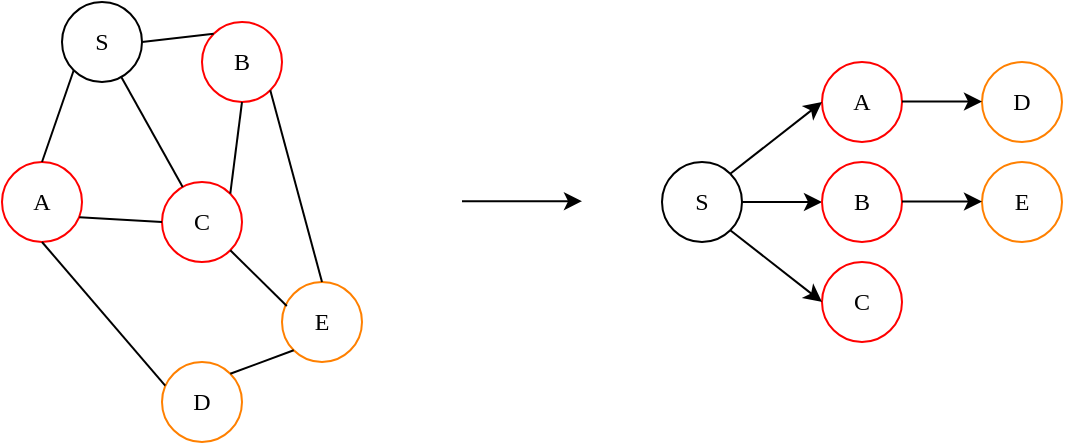 <mxfile version="26.2.14">
  <diagram name="Page-1" id="eJc1kFHhdNzkMqx-LMUR">
    <mxGraphModel dx="541" dy="327" grid="1" gridSize="10" guides="1" tooltips="1" connect="1" arrows="1" fold="1" page="1" pageScale="1" pageWidth="850" pageHeight="1100" math="0" shadow="0">
      <root>
        <mxCell id="0" />
        <mxCell id="1" parent="0" />
        <mxCell id="DcYyKn9MSqfEjiJO_MlC-43" value="S" style="ellipse;whiteSpace=wrap;html=1;aspect=fixed;fontFamily=Modern;fontSource=https%3A%2F%2Fsourceforge.net%2Fprojects%2Fcm-unicode%2F;" parent="1" vertex="1">
          <mxGeometry x="110" y="160" width="40" height="40" as="geometry" />
        </mxCell>
        <mxCell id="DcYyKn9MSqfEjiJO_MlC-44" value="A" style="ellipse;whiteSpace=wrap;html=1;aspect=fixed;fontFamily=Modern;fontSource=https%3A%2F%2Fsourceforge.net%2Fprojects%2Fcm-unicode%2F;strokeColor=light-dark(#FF0000,#A31621);" parent="1" vertex="1">
          <mxGeometry x="80" y="240" width="40" height="40" as="geometry" />
        </mxCell>
        <mxCell id="DcYyKn9MSqfEjiJO_MlC-45" value="B" style="ellipse;whiteSpace=wrap;html=1;aspect=fixed;fontFamily=Modern;fontSource=https%3A%2F%2Fsourceforge.net%2Fprojects%2Fcm-unicode%2F;strokeColor=light-dark(#FF0000,#A31621);" parent="1" vertex="1">
          <mxGeometry x="180" y="170" width="40" height="40" as="geometry" />
        </mxCell>
        <mxCell id="DcYyKn9MSqfEjiJO_MlC-48" value="C" style="ellipse;whiteSpace=wrap;html=1;aspect=fixed;fontFamily=Modern;fontSource=https%3A%2F%2Fsourceforge.net%2Fprojects%2Fcm-unicode%2F;strokeColor=light-dark(#FF0000,#A31621);" parent="1" vertex="1">
          <mxGeometry x="160" y="250" width="40" height="40" as="geometry" />
        </mxCell>
        <mxCell id="DcYyKn9MSqfEjiJO_MlC-50" value="" style="endArrow=none;html=1;rounded=0;entryX=1;entryY=0.5;entryDx=0;entryDy=0;exitX=0;exitY=0;exitDx=0;exitDy=0;fontFamily=Modern;fontSource=https%3A%2F%2Fsourceforge.net%2Fprojects%2Fcm-unicode%2F;" parent="1" source="DcYyKn9MSqfEjiJO_MlC-45" target="DcYyKn9MSqfEjiJO_MlC-43" edge="1">
          <mxGeometry width="50" height="50" relative="1" as="geometry">
            <mxPoint x="110" y="270" as="sourcePoint" />
            <mxPoint x="127" y="202" as="targetPoint" />
          </mxGeometry>
        </mxCell>
        <mxCell id="DcYyKn9MSqfEjiJO_MlC-51" value="" style="endArrow=none;html=1;rounded=0;entryX=0.5;entryY=0;entryDx=0;entryDy=0;exitX=0;exitY=1;exitDx=0;exitDy=0;fontFamily=Modern;fontSource=https%3A%2F%2Fsourceforge.net%2Fprojects%2Fcm-unicode%2F;" parent="1" source="DcYyKn9MSqfEjiJO_MlC-43" target="DcYyKn9MSqfEjiJO_MlC-44" edge="1">
          <mxGeometry width="50" height="50" relative="1" as="geometry">
            <mxPoint x="160" y="226" as="sourcePoint" />
            <mxPoint x="84" y="220" as="targetPoint" />
          </mxGeometry>
        </mxCell>
        <mxCell id="DcYyKn9MSqfEjiJO_MlC-52" value="" style="endArrow=none;html=1;rounded=0;entryX=0.738;entryY=0.932;entryDx=0;entryDy=0;entryPerimeter=0;fontFamily=Modern;fontSource=https%3A%2F%2Fsourceforge.net%2Fprojects%2Fcm-unicode%2F;" parent="1" source="DcYyKn9MSqfEjiJO_MlC-48" target="DcYyKn9MSqfEjiJO_MlC-43" edge="1">
          <mxGeometry width="50" height="50" relative="1" as="geometry">
            <mxPoint x="130" y="280" as="sourcePoint" />
            <mxPoint x="180" y="230" as="targetPoint" />
          </mxGeometry>
        </mxCell>
        <mxCell id="DcYyKn9MSqfEjiJO_MlC-53" value="" style="endArrow=none;html=1;rounded=0;entryX=0;entryY=0.5;entryDx=0;entryDy=0;exitX=0.967;exitY=0.691;exitDx=0;exitDy=0;fontFamily=Modern;fontSource=https%3A%2F%2Fsourceforge.net%2Fprojects%2Fcm-unicode%2F;exitPerimeter=0;" parent="1" source="DcYyKn9MSqfEjiJO_MlC-44" target="DcYyKn9MSqfEjiJO_MlC-48" edge="1">
          <mxGeometry width="50" height="50" relative="1" as="geometry">
            <mxPoint x="90" y="260" as="sourcePoint" />
            <mxPoint x="140" y="210" as="targetPoint" />
          </mxGeometry>
        </mxCell>
        <mxCell id="DcYyKn9MSqfEjiJO_MlC-54" value="" style="endArrow=none;html=1;rounded=0;exitX=1;exitY=0;exitDx=0;exitDy=0;entryX=0.5;entryY=1;entryDx=0;entryDy=0;fontFamily=Modern;fontSource=https%3A%2F%2Fsourceforge.net%2Fprojects%2Fcm-unicode%2F;" parent="1" source="DcYyKn9MSqfEjiJO_MlC-48" target="DcYyKn9MSqfEjiJO_MlC-45" edge="1">
          <mxGeometry width="50" height="50" relative="1" as="geometry">
            <mxPoint x="210" y="280" as="sourcePoint" />
            <mxPoint x="260" y="230" as="targetPoint" />
          </mxGeometry>
        </mxCell>
        <mxCell id="DcYyKn9MSqfEjiJO_MlC-55" value="D" style="ellipse;whiteSpace=wrap;html=1;aspect=fixed;fontFamily=Modern;fontSource=https%3A%2F%2Fsourceforge.net%2Fprojects%2Fcm-unicode%2F;strokeColor=light-dark(#FF8000,#4E8098);" parent="1" vertex="1">
          <mxGeometry x="160" y="340" width="40" height="40" as="geometry" />
        </mxCell>
        <mxCell id="DcYyKn9MSqfEjiJO_MlC-57" value="" style="endArrow=none;html=1;rounded=0;exitX=0.5;exitY=1;exitDx=0;exitDy=0;entryX=0.04;entryY=0.295;entryDx=0;entryDy=0;entryPerimeter=0;fontFamily=Modern;fontSource=https%3A%2F%2Fsourceforge.net%2Fprojects%2Fcm-unicode%2F;" parent="1" source="DcYyKn9MSqfEjiJO_MlC-44" target="DcYyKn9MSqfEjiJO_MlC-55" edge="1">
          <mxGeometry width="50" height="50" relative="1" as="geometry">
            <mxPoint x="120" y="340" as="sourcePoint" />
            <mxPoint x="170" y="290" as="targetPoint" />
          </mxGeometry>
        </mxCell>
        <mxCell id="DcYyKn9MSqfEjiJO_MlC-58" value="E" style="ellipse;whiteSpace=wrap;html=1;aspect=fixed;fontFamily=Modern;fontSource=https%3A%2F%2Fsourceforge.net%2Fprojects%2Fcm-unicode%2F;strokeColor=light-dark(#FF8000,#4E8098);" parent="1" vertex="1">
          <mxGeometry x="220" y="300" width="40" height="40" as="geometry" />
        </mxCell>
        <mxCell id="DcYyKn9MSqfEjiJO_MlC-59" value="" style="endArrow=none;html=1;rounded=0;exitX=1;exitY=1;exitDx=0;exitDy=0;entryX=0.5;entryY=0;entryDx=0;entryDy=0;fontFamily=Modern;fontSource=https%3A%2F%2Fsourceforge.net%2Fprojects%2Fcm-unicode%2F;" parent="1" source="DcYyKn9MSqfEjiJO_MlC-45" target="DcYyKn9MSqfEjiJO_MlC-58" edge="1">
          <mxGeometry width="50" height="50" relative="1" as="geometry">
            <mxPoint x="230" y="220" as="sourcePoint" />
            <mxPoint x="332" y="322" as="targetPoint" />
          </mxGeometry>
        </mxCell>
        <mxCell id="DcYyKn9MSqfEjiJO_MlC-60" value="" style="endArrow=none;html=1;rounded=0;exitX=0;exitY=1;exitDx=0;exitDy=0;entryX=1;entryY=0;entryDx=0;entryDy=0;fontFamily=Modern;fontSource=https%3A%2F%2Fsourceforge.net%2Fprojects%2Fcm-unicode%2F;" parent="1" source="DcYyKn9MSqfEjiJO_MlC-58" target="DcYyKn9MSqfEjiJO_MlC-55" edge="1">
          <mxGeometry width="50" height="50" relative="1" as="geometry">
            <mxPoint x="224" y="214" as="sourcePoint" />
            <mxPoint x="270" y="320" as="targetPoint" />
          </mxGeometry>
        </mxCell>
        <mxCell id="DcYyKn9MSqfEjiJO_MlC-61" value="" style="endArrow=none;html=1;rounded=0;exitX=1;exitY=1;exitDx=0;exitDy=0;entryX=0.06;entryY=0.3;entryDx=0;entryDy=0;entryPerimeter=0;fontFamily=Modern;fontSource=https%3A%2F%2Fsourceforge.net%2Fprojects%2Fcm-unicode%2F;" parent="1" source="DcYyKn9MSqfEjiJO_MlC-48" target="DcYyKn9MSqfEjiJO_MlC-58" edge="1">
          <mxGeometry width="50" height="50" relative="1" as="geometry">
            <mxPoint x="256" y="354" as="sourcePoint" />
            <mxPoint x="214" y="386" as="targetPoint" />
          </mxGeometry>
        </mxCell>
        <mxCell id="DcYyKn9MSqfEjiJO_MlC-62" value="" style="endArrow=classic;html=1;rounded=0;" parent="1" edge="1">
          <mxGeometry width="50" height="50" relative="1" as="geometry">
            <mxPoint x="310" y="259.6" as="sourcePoint" />
            <mxPoint x="370" y="259.6" as="targetPoint" />
          </mxGeometry>
        </mxCell>
        <mxCell id="DcYyKn9MSqfEjiJO_MlC-67" style="edgeStyle=orthogonalEdgeStyle;rounded=0;orthogonalLoop=1;jettySize=auto;html=1;exitX=1;exitY=0.5;exitDx=0;exitDy=0;entryX=0;entryY=0.5;entryDx=0;entryDy=0;fontFamily=Modern;fontSource=https%3A%2F%2Fsourceforge.net%2Fprojects%2Fcm-unicode%2F;" parent="1" source="DcYyKn9MSqfEjiJO_MlC-63" target="DcYyKn9MSqfEjiJO_MlC-65" edge="1">
          <mxGeometry relative="1" as="geometry" />
        </mxCell>
        <mxCell id="DcYyKn9MSqfEjiJO_MlC-63" value="S" style="ellipse;whiteSpace=wrap;html=1;aspect=fixed;fontFamily=Modern;fontSource=https%3A%2F%2Fsourceforge.net%2Fprojects%2Fcm-unicode%2F;" parent="1" vertex="1">
          <mxGeometry x="410" y="240" width="40" height="40" as="geometry" />
        </mxCell>
        <mxCell id="DcYyKn9MSqfEjiJO_MlC-64" value="A" style="ellipse;whiteSpace=wrap;html=1;aspect=fixed;fontFamily=Modern;fontSource=https%3A%2F%2Fsourceforge.net%2Fprojects%2Fcm-unicode%2F;strokeColor=#FF0000;" parent="1" vertex="1">
          <mxGeometry x="490" y="190" width="40" height="40" as="geometry" />
        </mxCell>
        <mxCell id="DcYyKn9MSqfEjiJO_MlC-65" value="B" style="ellipse;whiteSpace=wrap;html=1;aspect=fixed;fontFamily=Modern;fontSource=https%3A%2F%2Fsourceforge.net%2Fprojects%2Fcm-unicode%2F;strokeColor=#FF0000;" parent="1" vertex="1">
          <mxGeometry x="490" y="240" width="40" height="40" as="geometry" />
        </mxCell>
        <mxCell id="DcYyKn9MSqfEjiJO_MlC-66" value="C" style="ellipse;whiteSpace=wrap;html=1;aspect=fixed;fontFamily=Modern;fontSource=https%3A%2F%2Fsourceforge.net%2Fprojects%2Fcm-unicode%2F;strokeColor=#FF0000;" parent="1" vertex="1">
          <mxGeometry x="490" y="290" width="40" height="40" as="geometry" />
        </mxCell>
        <mxCell id="DcYyKn9MSqfEjiJO_MlC-68" value="" style="endArrow=classic;html=1;rounded=0;entryX=0;entryY=0.5;entryDx=0;entryDy=0;exitX=1;exitY=1;exitDx=0;exitDy=0;fontFamily=Modern;fontSource=https%3A%2F%2Fsourceforge.net%2Fprojects%2Fcm-unicode%2F;" parent="1" source="DcYyKn9MSqfEjiJO_MlC-63" target="DcYyKn9MSqfEjiJO_MlC-66" edge="1">
          <mxGeometry width="50" height="50" relative="1" as="geometry">
            <mxPoint x="340" y="270" as="sourcePoint" />
            <mxPoint x="390" y="220" as="targetPoint" />
          </mxGeometry>
        </mxCell>
        <mxCell id="DcYyKn9MSqfEjiJO_MlC-69" value="" style="endArrow=classic;html=1;rounded=0;entryX=0;entryY=0.5;entryDx=0;entryDy=0;exitX=1;exitY=0;exitDx=0;exitDy=0;fontFamily=Modern;fontSource=https%3A%2F%2Fsourceforge.net%2Fprojects%2Fcm-unicode%2F;" parent="1" source="DcYyKn9MSqfEjiJO_MlC-63" target="DcYyKn9MSqfEjiJO_MlC-64" edge="1">
          <mxGeometry width="50" height="50" relative="1" as="geometry">
            <mxPoint x="440" y="290" as="sourcePoint" />
            <mxPoint x="500" y="320" as="targetPoint" />
          </mxGeometry>
        </mxCell>
        <mxCell id="DcYyKn9MSqfEjiJO_MlC-70" value="D" style="ellipse;whiteSpace=wrap;html=1;aspect=fixed;fontFamily=Modern;fontSource=https%3A%2F%2Fsourceforge.net%2Fprojects%2Fcm-unicode%2F;strokeColor=#FF8000;" parent="1" vertex="1">
          <mxGeometry x="570" y="190" width="40" height="40" as="geometry" />
        </mxCell>
        <mxCell id="DcYyKn9MSqfEjiJO_MlC-72" style="edgeStyle=orthogonalEdgeStyle;rounded=0;orthogonalLoop=1;jettySize=auto;html=1;exitX=1;exitY=0.5;exitDx=0;exitDy=0;entryX=0;entryY=0.5;entryDx=0;entryDy=0;fontFamily=Modern;fontSource=https%3A%2F%2Fsourceforge.net%2Fprojects%2Fcm-unicode%2F;" parent="1" edge="1">
          <mxGeometry relative="1" as="geometry">
            <mxPoint x="530" y="209.75" as="sourcePoint" />
            <mxPoint x="570" y="209.75" as="targetPoint" />
            <Array as="points">
              <mxPoint x="550" y="210" />
              <mxPoint x="550" y="210" />
            </Array>
          </mxGeometry>
        </mxCell>
        <mxCell id="DcYyKn9MSqfEjiJO_MlC-73" value="E" style="ellipse;whiteSpace=wrap;html=1;aspect=fixed;fontFamily=Modern;fontSource=https%3A%2F%2Fsourceforge.net%2Fprojects%2Fcm-unicode%2F;strokeColor=#FF8000;" parent="1" vertex="1">
          <mxGeometry x="570" y="240" width="40" height="40" as="geometry" />
        </mxCell>
        <mxCell id="DcYyKn9MSqfEjiJO_MlC-74" style="edgeStyle=orthogonalEdgeStyle;rounded=0;orthogonalLoop=1;jettySize=auto;html=1;exitX=1;exitY=0.5;exitDx=0;exitDy=0;entryX=0;entryY=0.5;entryDx=0;entryDy=0;fontFamily=Modern;fontSource=https%3A%2F%2Fsourceforge.net%2Fprojects%2Fcm-unicode%2F;" parent="1" edge="1">
          <mxGeometry relative="1" as="geometry">
            <mxPoint x="530" y="259.75" as="sourcePoint" />
            <mxPoint x="570" y="259.75" as="targetPoint" />
            <Array as="points">
              <mxPoint x="550" y="260" />
              <mxPoint x="550" y="260" />
            </Array>
          </mxGeometry>
        </mxCell>
      </root>
    </mxGraphModel>
  </diagram>
</mxfile>
